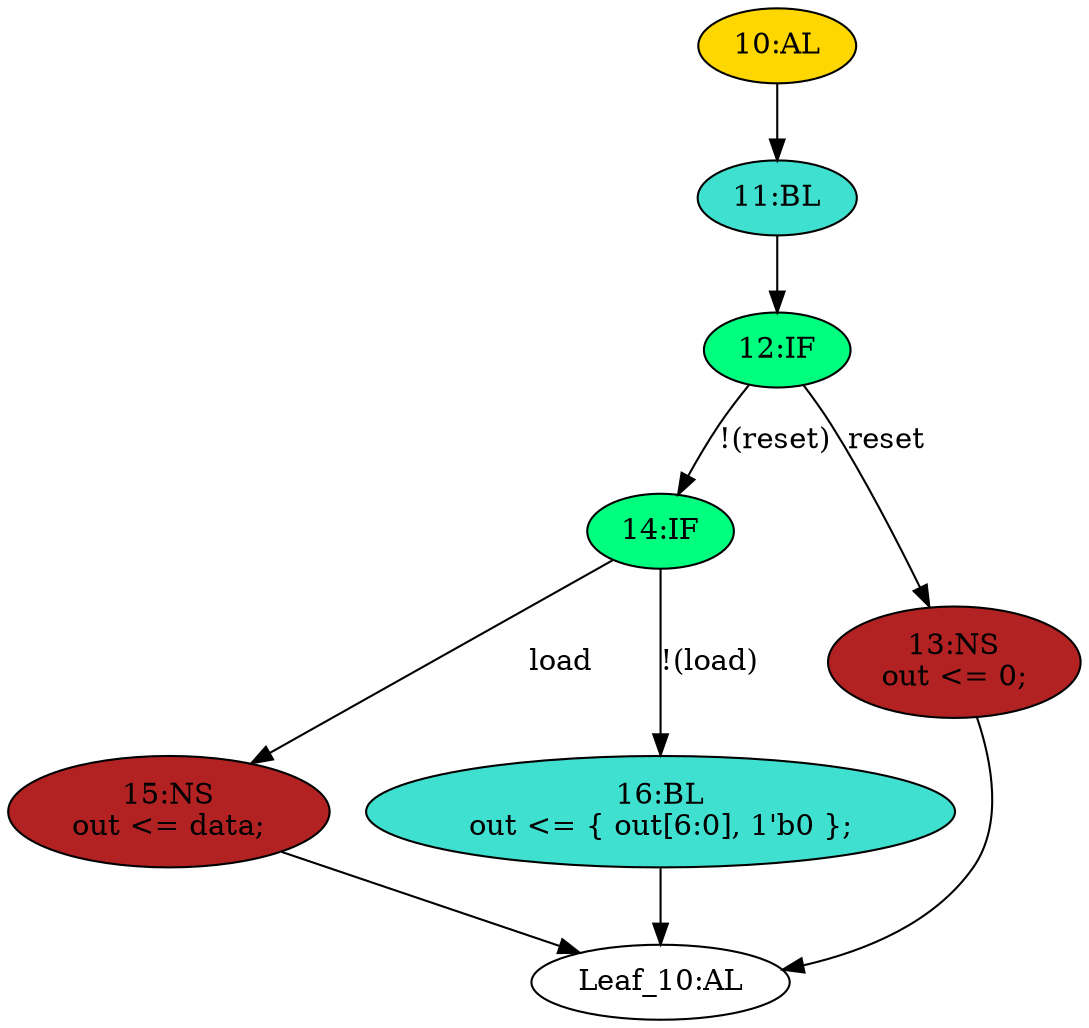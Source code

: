 strict digraph "" {
	node [label="\N"];
	"10:AL"	[ast="<pyverilog.vparser.ast.Always object at 0x7f983d2a1e10>",
		clk_sens=True,
		fillcolor=gold,
		label="10:AL",
		sens="['clk', 'reset']",
		statements="[]",
		style=filled,
		typ=Always,
		use_var="['load', 'reset', 'data', 'out']"];
	"11:BL"	[ast="<pyverilog.vparser.ast.Block object at 0x7f983d2a7090>",
		fillcolor=turquoise,
		label="11:BL",
		statements="[]",
		style=filled,
		typ=Block];
	"10:AL" -> "11:BL"	[cond="[]",
		lineno=None];
	"12:IF"	[ast="<pyverilog.vparser.ast.IfStatement object at 0x7f983d2a70d0>",
		fillcolor=springgreen,
		label="12:IF",
		statements="[]",
		style=filled,
		typ=IfStatement];
	"14:IF"	[ast="<pyverilog.vparser.ast.IfStatement object at 0x7f983d2a7150>",
		fillcolor=springgreen,
		label="14:IF",
		statements="[]",
		style=filled,
		typ=IfStatement];
	"12:IF" -> "14:IF"	[cond="['reset']",
		label="!(reset)",
		lineno=12];
	"13:NS"	[ast="<pyverilog.vparser.ast.NonblockingSubstitution object at 0x7f983de49fd0>",
		fillcolor=firebrick,
		label="13:NS
out <= 0;",
		statements="[<pyverilog.vparser.ast.NonblockingSubstitution object at 0x7f983de49fd0>]",
		style=filled,
		typ=NonblockingSubstitution];
	"12:IF" -> "13:NS"	[cond="['reset']",
		label=reset,
		lineno=12];
	"11:BL" -> "12:IF"	[cond="[]",
		lineno=None];
	"15:NS"	[ast="<pyverilog.vparser.ast.NonblockingSubstitution object at 0x7f983d2a74d0>",
		fillcolor=firebrick,
		label="15:NS
out <= data;",
		statements="[<pyverilog.vparser.ast.NonblockingSubstitution object at 0x7f983d2a74d0>]",
		style=filled,
		typ=NonblockingSubstitution];
	"14:IF" -> "15:NS"	[cond="['load']",
		label=load,
		lineno=14];
	"16:BL"	[ast="<pyverilog.vparser.ast.Block object at 0x7f983d2a7190>",
		fillcolor=turquoise,
		label="16:BL
out <= { out[6:0], 1'b0 };",
		statements="[<pyverilog.vparser.ast.NonblockingSubstitution object at 0x7f983d2a71d0>]",
		style=filled,
		typ=Block];
	"14:IF" -> "16:BL"	[cond="['load']",
		label="!(load)",
		lineno=14];
	"Leaf_10:AL"	[def_var="['out']",
		label="Leaf_10:AL"];
	"15:NS" -> "Leaf_10:AL"	[cond="[]",
		lineno=None];
	"13:NS" -> "Leaf_10:AL"	[cond="[]",
		lineno=None];
	"16:BL" -> "Leaf_10:AL"	[cond="[]",
		lineno=None];
}
